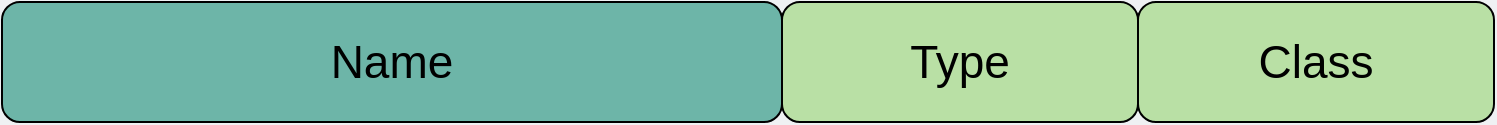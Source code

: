 <mxfile version="20.4.2" type="github"><diagram id="9fnjXT7nlAm7Ix4f8WDv" name="Page-1"><mxGraphModel dx="1258" dy="1220" grid="0" gridSize="10" guides="1" tooltips="1" connect="1" arrows="1" fold="1" page="1" pageScale="1" pageWidth="900" pageHeight="100" background="#EFF1F3" math="0" shadow="0"><root><mxCell id="0"/><mxCell id="1" parent="0"/><mxCell id="QUlrv-4_Xu6kGZL0T_s7-1" value="Name" style="rounded=1;whiteSpace=wrap;html=1;fontSize=23;fillColor=#6DB5A8;" parent="1" vertex="1"><mxGeometry x="77" y="270" width="390" height="60" as="geometry"/></mxCell><mxCell id="9SUoIbLFDgwwfVykYWKj-1" value="Type" style="rounded=1;whiteSpace=wrap;html=1;fontSize=23;fillColor=#B9E0A5;" vertex="1" parent="1"><mxGeometry x="467" y="270" width="178" height="60" as="geometry"/></mxCell><mxCell id="9SUoIbLFDgwwfVykYWKj-2" value="Class" style="rounded=1;whiteSpace=wrap;html=1;fontSize=23;fillColor=#B9E0A5;" vertex="1" parent="1"><mxGeometry x="645" y="270" width="178" height="60" as="geometry"/></mxCell></root></mxGraphModel></diagram></mxfile>